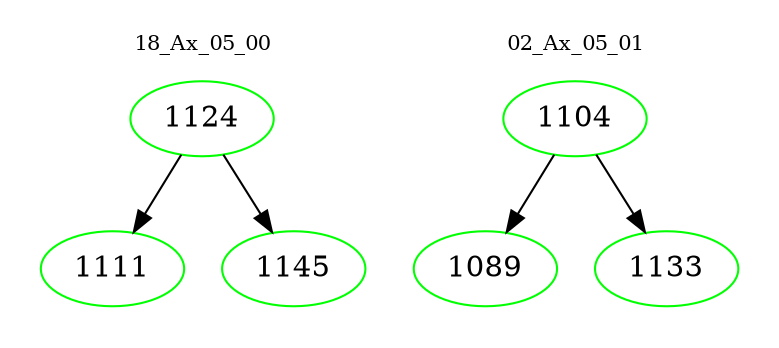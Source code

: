 digraph{
subgraph cluster_0 {
color = white
label = "18_Ax_05_00";
fontsize=10;
T0_1124 [label="1124", color="green"]
T0_1124 -> T0_1111 [color="black"]
T0_1111 [label="1111", color="green"]
T0_1124 -> T0_1145 [color="black"]
T0_1145 [label="1145", color="green"]
}
subgraph cluster_1 {
color = white
label = "02_Ax_05_01";
fontsize=10;
T1_1104 [label="1104", color="green"]
T1_1104 -> T1_1089 [color="black"]
T1_1089 [label="1089", color="green"]
T1_1104 -> T1_1133 [color="black"]
T1_1133 [label="1133", color="green"]
}
}
